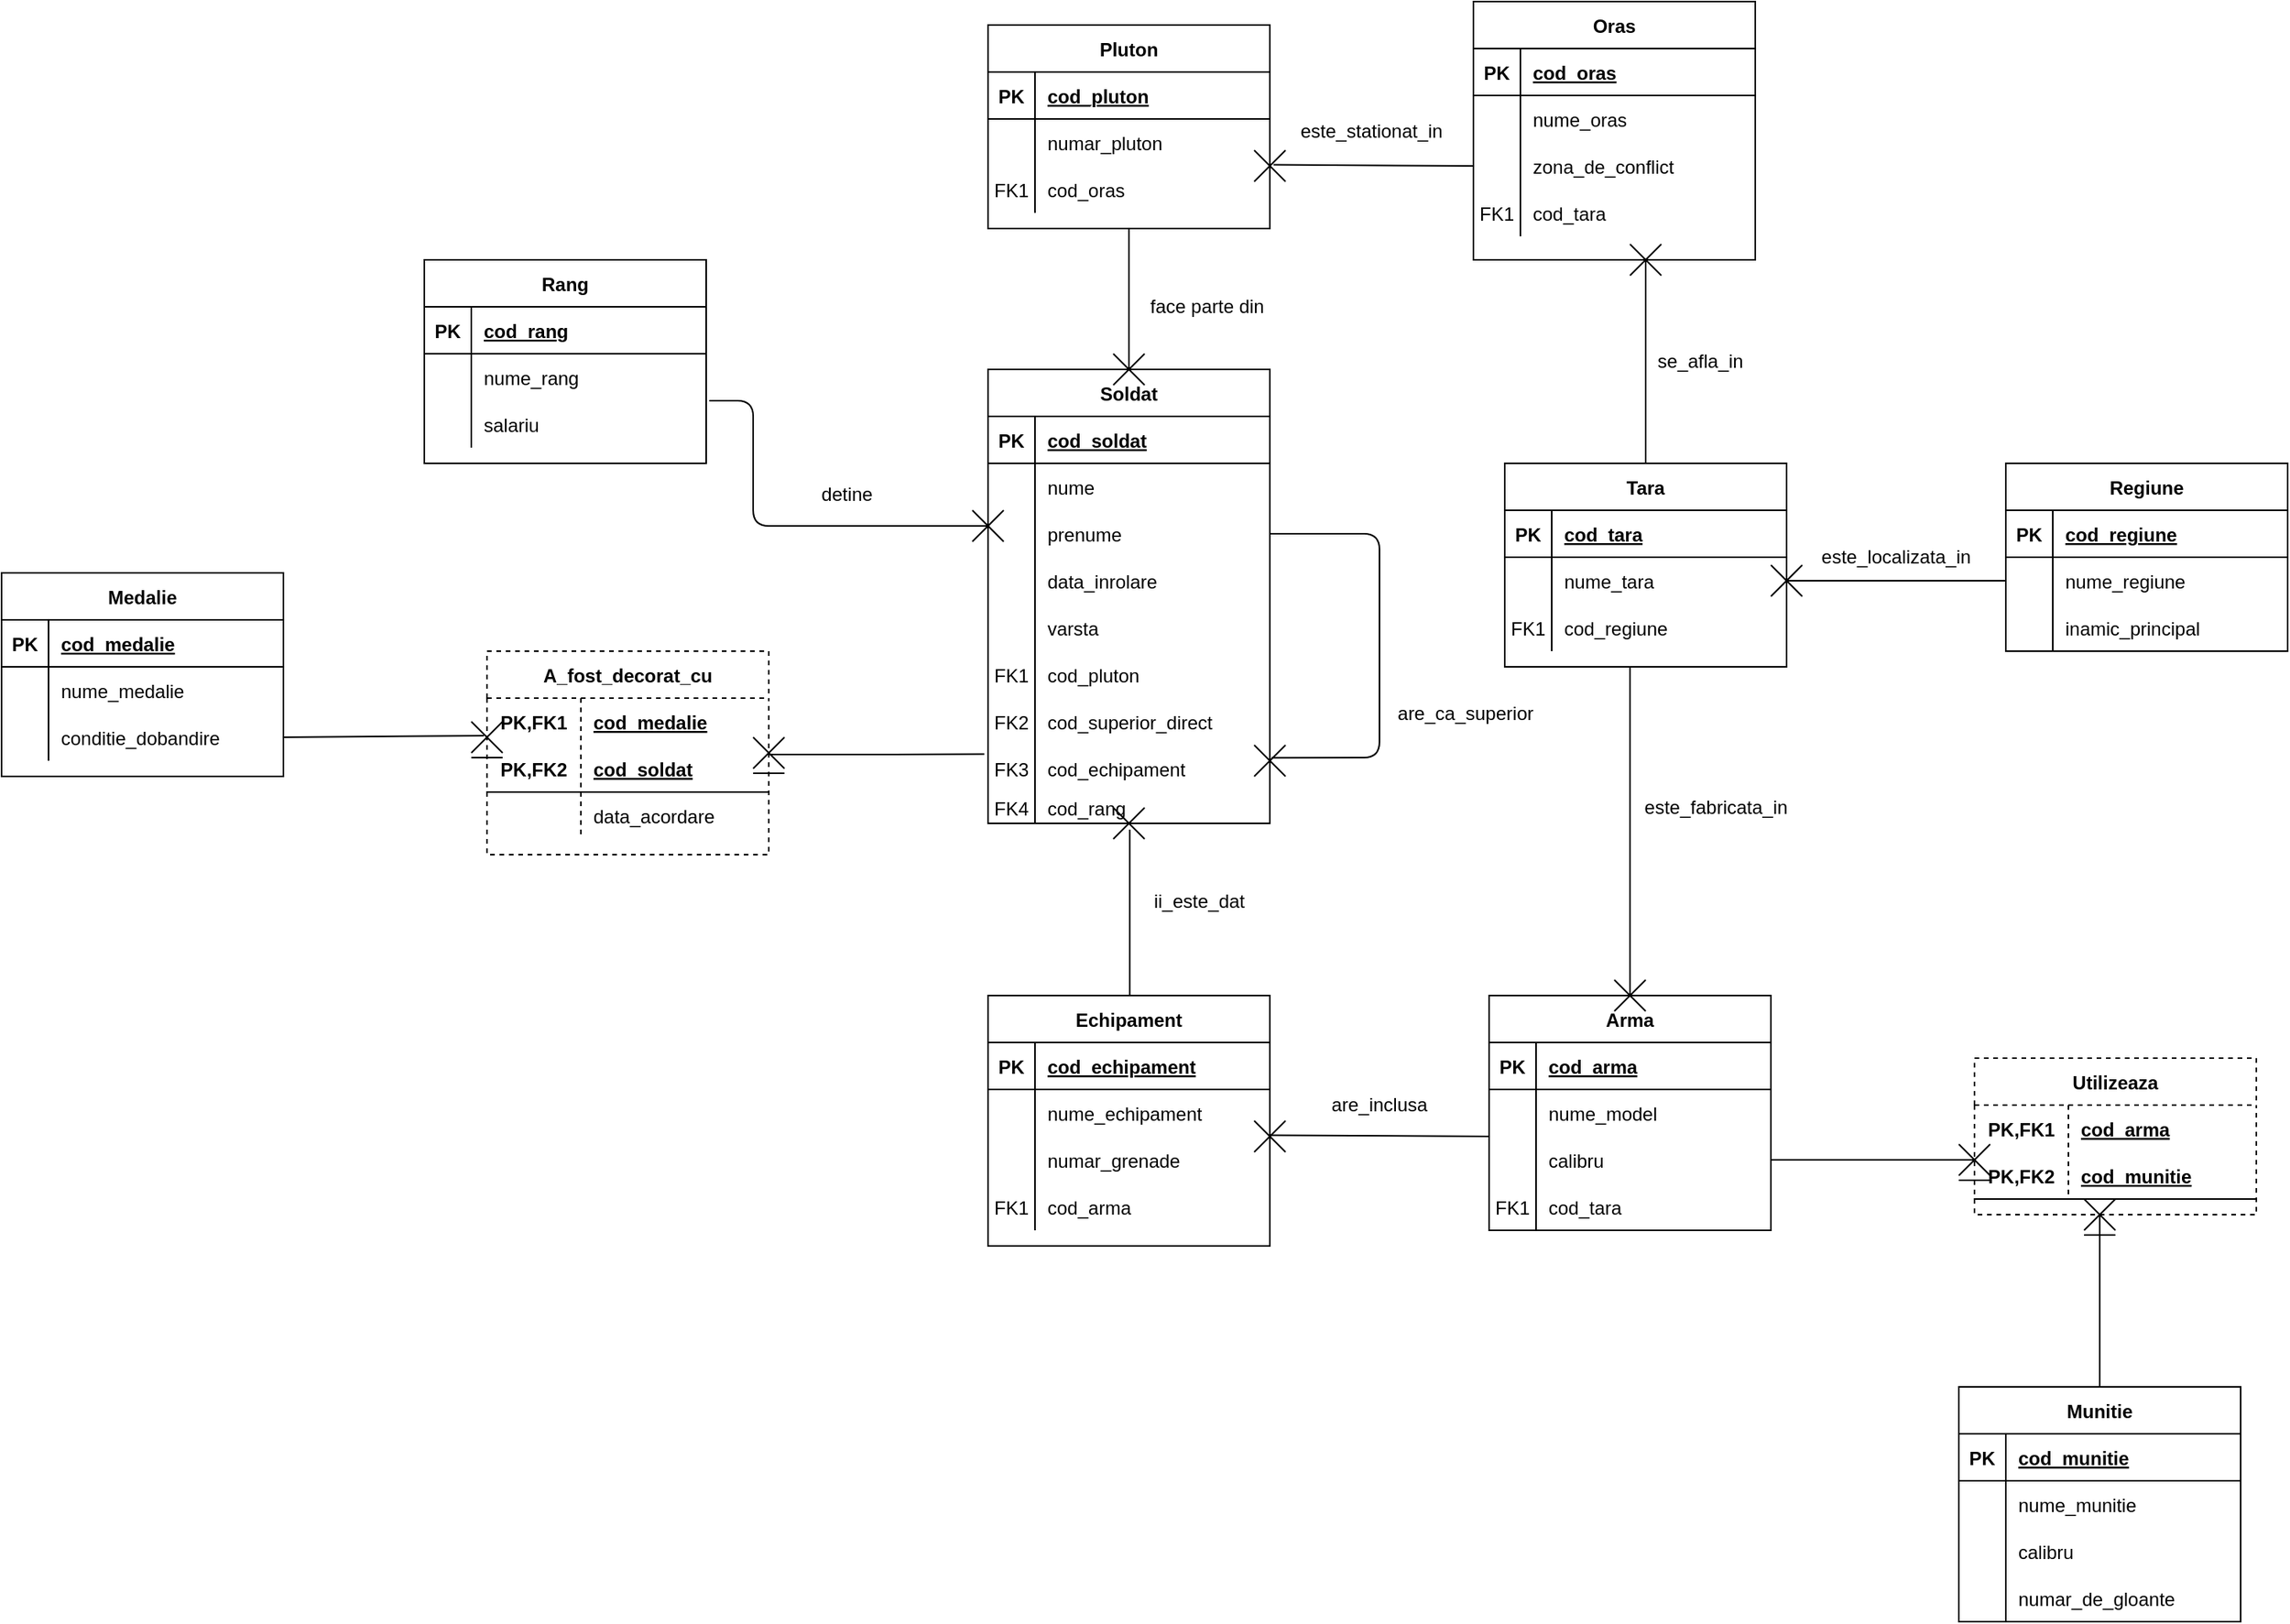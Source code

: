 <mxfile version="14.7.0" type="device"><diagram id="oIG4IaMEX5bhRAKcr0fZ" name="Page-1"><mxGraphModel dx="2912" dy="1122" grid="1" gridSize="10" guides="1" tooltips="1" connect="1" arrows="1" fold="1" page="1" pageScale="1" pageWidth="850" pageHeight="1100" math="0" shadow="0"><root><mxCell id="0"/><mxCell id="1" parent="0"/><mxCell id="EpFXXvQ-taU5fyeBMlB5-4" value="Soldat" style="shape=table;startSize=30;container=1;collapsible=1;childLayout=tableLayout;fixedRows=1;rowLines=0;fontStyle=1;align=center;resizeLast=1;" parent="1" vertex="1"><mxGeometry x="230" y="270" width="180" height="290" as="geometry"/></mxCell><mxCell id="EpFXXvQ-taU5fyeBMlB5-5" value="" style="shape=partialRectangle;collapsible=0;dropTarget=0;pointerEvents=0;fillColor=none;top=0;left=0;bottom=1;right=0;points=[[0,0.5],[1,0.5]];portConstraint=eastwest;" parent="EpFXXvQ-taU5fyeBMlB5-4" vertex="1"><mxGeometry y="30" width="180" height="30" as="geometry"/></mxCell><mxCell id="EpFXXvQ-taU5fyeBMlB5-6" value="PK" style="shape=partialRectangle;connectable=0;fillColor=none;top=0;left=0;bottom=0;right=0;fontStyle=1;overflow=hidden;" parent="EpFXXvQ-taU5fyeBMlB5-5" vertex="1"><mxGeometry width="30" height="30" as="geometry"/></mxCell><mxCell id="EpFXXvQ-taU5fyeBMlB5-7" value="cod_soldat" style="shape=partialRectangle;connectable=0;fillColor=none;top=0;left=0;bottom=0;right=0;align=left;spacingLeft=6;fontStyle=5;overflow=hidden;" parent="EpFXXvQ-taU5fyeBMlB5-5" vertex="1"><mxGeometry x="30" width="150" height="30" as="geometry"/></mxCell><mxCell id="EpFXXvQ-taU5fyeBMlB5-8" value="" style="shape=partialRectangle;collapsible=0;dropTarget=0;pointerEvents=0;fillColor=none;top=0;left=0;bottom=0;right=0;points=[[0,0.5],[1,0.5]];portConstraint=eastwest;" parent="EpFXXvQ-taU5fyeBMlB5-4" vertex="1"><mxGeometry y="60" width="180" height="30" as="geometry"/></mxCell><mxCell id="EpFXXvQ-taU5fyeBMlB5-9" value="" style="shape=partialRectangle;connectable=0;fillColor=none;top=0;left=0;bottom=0;right=0;editable=1;overflow=hidden;" parent="EpFXXvQ-taU5fyeBMlB5-8" vertex="1"><mxGeometry width="30" height="30" as="geometry"/></mxCell><mxCell id="EpFXXvQ-taU5fyeBMlB5-10" value="nume" style="shape=partialRectangle;connectable=0;fillColor=none;top=0;left=0;bottom=0;right=0;align=left;spacingLeft=6;overflow=hidden;" parent="EpFXXvQ-taU5fyeBMlB5-8" vertex="1"><mxGeometry x="30" width="150" height="30" as="geometry"/></mxCell><mxCell id="EpFXXvQ-taU5fyeBMlB5-11" value="" style="shape=partialRectangle;collapsible=0;dropTarget=0;pointerEvents=0;fillColor=none;top=0;left=0;bottom=0;right=0;points=[[0,0.5],[1,0.5]];portConstraint=eastwest;" parent="EpFXXvQ-taU5fyeBMlB5-4" vertex="1"><mxGeometry y="90" width="180" height="30" as="geometry"/></mxCell><mxCell id="EpFXXvQ-taU5fyeBMlB5-12" value="" style="shape=partialRectangle;connectable=0;fillColor=none;top=0;left=0;bottom=0;right=0;editable=1;overflow=hidden;" parent="EpFXXvQ-taU5fyeBMlB5-11" vertex="1"><mxGeometry width="30" height="30" as="geometry"/></mxCell><mxCell id="EpFXXvQ-taU5fyeBMlB5-13" value="prenume" style="shape=partialRectangle;connectable=0;fillColor=none;top=0;left=0;bottom=0;right=0;align=left;spacingLeft=6;overflow=hidden;" parent="EpFXXvQ-taU5fyeBMlB5-11" vertex="1"><mxGeometry x="30" width="150" height="30" as="geometry"/></mxCell><mxCell id="EpFXXvQ-taU5fyeBMlB5-14" value="" style="shape=partialRectangle;collapsible=0;dropTarget=0;pointerEvents=0;fillColor=none;top=0;left=0;bottom=0;right=0;points=[[0,0.5],[1,0.5]];portConstraint=eastwest;" parent="EpFXXvQ-taU5fyeBMlB5-4" vertex="1"><mxGeometry y="120" width="180" height="30" as="geometry"/></mxCell><mxCell id="EpFXXvQ-taU5fyeBMlB5-15" value="" style="shape=partialRectangle;connectable=0;fillColor=none;top=0;left=0;bottom=0;right=0;editable=1;overflow=hidden;" parent="EpFXXvQ-taU5fyeBMlB5-14" vertex="1"><mxGeometry width="30" height="30" as="geometry"/></mxCell><mxCell id="EpFXXvQ-taU5fyeBMlB5-16" value="data_inrolare" style="shape=partialRectangle;connectable=0;fillColor=none;top=0;left=0;bottom=0;right=0;align=left;spacingLeft=6;overflow=hidden;" parent="EpFXXvQ-taU5fyeBMlB5-14" vertex="1"><mxGeometry x="30" width="150" height="30" as="geometry"/></mxCell><mxCell id="EpFXXvQ-taU5fyeBMlB5-17" value="" style="shape=partialRectangle;collapsible=0;dropTarget=0;pointerEvents=0;fillColor=none;top=0;left=0;bottom=0;right=0;points=[[0,0.5],[1,0.5]];portConstraint=eastwest;" parent="EpFXXvQ-taU5fyeBMlB5-4" vertex="1"><mxGeometry y="150" width="180" height="30" as="geometry"/></mxCell><mxCell id="EpFXXvQ-taU5fyeBMlB5-18" value="" style="shape=partialRectangle;connectable=0;fillColor=none;top=0;left=0;bottom=0;right=0;editable=1;overflow=hidden;" parent="EpFXXvQ-taU5fyeBMlB5-17" vertex="1"><mxGeometry width="30" height="30" as="geometry"/></mxCell><mxCell id="EpFXXvQ-taU5fyeBMlB5-19" value="varsta" style="shape=partialRectangle;connectable=0;fillColor=none;top=0;left=0;bottom=0;right=0;align=left;spacingLeft=6;overflow=hidden;" parent="EpFXXvQ-taU5fyeBMlB5-17" vertex="1"><mxGeometry x="30" width="150" height="30" as="geometry"/></mxCell><mxCell id="EpFXXvQ-taU5fyeBMlB5-20" value="" style="shape=partialRectangle;collapsible=0;dropTarget=0;pointerEvents=0;fillColor=none;top=0;left=0;bottom=0;right=0;points=[[0,0.5],[1,0.5]];portConstraint=eastwest;" parent="EpFXXvQ-taU5fyeBMlB5-4" vertex="1"><mxGeometry y="180" width="180" height="30" as="geometry"/></mxCell><mxCell id="EpFXXvQ-taU5fyeBMlB5-21" value="FK1" style="shape=partialRectangle;connectable=0;fillColor=none;top=0;left=0;bottom=0;right=0;fontStyle=0;overflow=hidden;" parent="EpFXXvQ-taU5fyeBMlB5-20" vertex="1"><mxGeometry width="30" height="30" as="geometry"/></mxCell><mxCell id="EpFXXvQ-taU5fyeBMlB5-22" value="cod_pluton" style="shape=partialRectangle;connectable=0;fillColor=none;top=0;left=0;bottom=0;right=0;align=left;spacingLeft=6;fontStyle=0;overflow=hidden;" parent="EpFXXvQ-taU5fyeBMlB5-20" vertex="1"><mxGeometry x="30" width="150" height="30" as="geometry"/></mxCell><mxCell id="EpFXXvQ-taU5fyeBMlB5-23" value="" style="shape=partialRectangle;collapsible=0;dropTarget=0;pointerEvents=0;fillColor=none;top=0;left=0;bottom=0;right=0;points=[[0,0.5],[1,0.5]];portConstraint=eastwest;" parent="EpFXXvQ-taU5fyeBMlB5-4" vertex="1"><mxGeometry y="210" width="180" height="30" as="geometry"/></mxCell><mxCell id="EpFXXvQ-taU5fyeBMlB5-24" value="FK2" style="shape=partialRectangle;connectable=0;fillColor=none;top=0;left=0;bottom=0;right=0;fontStyle=0;overflow=hidden;" parent="EpFXXvQ-taU5fyeBMlB5-23" vertex="1"><mxGeometry width="30" height="30" as="geometry"/></mxCell><mxCell id="EpFXXvQ-taU5fyeBMlB5-25" value="cod_superior_direct" style="shape=partialRectangle;connectable=0;fillColor=none;top=0;left=0;bottom=0;right=0;align=left;spacingLeft=6;fontStyle=0;overflow=hidden;" parent="EpFXXvQ-taU5fyeBMlB5-23" vertex="1"><mxGeometry x="30" width="150" height="30" as="geometry"/></mxCell><mxCell id="EpFXXvQ-taU5fyeBMlB5-26" value="" style="shape=partialRectangle;collapsible=0;dropTarget=0;pointerEvents=0;fillColor=none;top=0;left=0;bottom=0;right=0;points=[[0,0.5],[1,0.5]];portConstraint=eastwest;" parent="EpFXXvQ-taU5fyeBMlB5-4" vertex="1"><mxGeometry y="240" width="180" height="30" as="geometry"/></mxCell><mxCell id="EpFXXvQ-taU5fyeBMlB5-27" value="FK3" style="shape=partialRectangle;connectable=0;fillColor=none;top=0;left=0;bottom=0;right=0;fontStyle=0;overflow=hidden;" parent="EpFXXvQ-taU5fyeBMlB5-26" vertex="1"><mxGeometry width="30" height="30" as="geometry"/></mxCell><mxCell id="EpFXXvQ-taU5fyeBMlB5-28" value="cod_echipament" style="shape=partialRectangle;connectable=0;fillColor=none;top=0;left=0;bottom=0;right=0;align=left;spacingLeft=6;fontStyle=0;overflow=hidden;" parent="EpFXXvQ-taU5fyeBMlB5-26" vertex="1"><mxGeometry x="30" width="150" height="30" as="geometry"/></mxCell><mxCell id="EpFXXvQ-taU5fyeBMlB5-29" value="" style="shape=partialRectangle;collapsible=0;dropTarget=0;pointerEvents=0;fillColor=none;top=0;left=0;bottom=0;right=0;points=[[0,0.5],[1,0.5]];portConstraint=eastwest;" parent="EpFXXvQ-taU5fyeBMlB5-4" vertex="1"><mxGeometry y="270" width="180" height="20" as="geometry"/></mxCell><mxCell id="EpFXXvQ-taU5fyeBMlB5-30" value="FK4" style="shape=partialRectangle;connectable=0;fillColor=none;top=0;left=0;bottom=0;right=0;fontStyle=0;overflow=hidden;" parent="EpFXXvQ-taU5fyeBMlB5-29" vertex="1"><mxGeometry width="30" height="20" as="geometry"/></mxCell><mxCell id="EpFXXvQ-taU5fyeBMlB5-31" value="cod_rang" style="shape=partialRectangle;connectable=0;fillColor=none;top=0;left=0;bottom=0;right=0;align=left;spacingLeft=6;fontStyle=0;overflow=hidden;" parent="EpFXXvQ-taU5fyeBMlB5-29" vertex="1"><mxGeometry x="30" width="150" height="20" as="geometry"/></mxCell><mxCell id="EpFXXvQ-taU5fyeBMlB5-297" value="" style="endArrow=none;html=1;strokeColor=#000000;entryX=1.006;entryY=0.269;entryDx=0;entryDy=0;entryPerimeter=0;exitX=1;exitY=0.5;exitDx=0;exitDy=0;" parent="EpFXXvQ-taU5fyeBMlB5-4" source="EpFXXvQ-taU5fyeBMlB5-11" target="EpFXXvQ-taU5fyeBMlB5-26" edge="1"><mxGeometry width="50" height="50" relative="1" as="geometry"><mxPoint x="230" y="120" as="sourcePoint"/><mxPoint x="150" y="190" as="targetPoint"/><Array as="points"><mxPoint x="250" y="105"/><mxPoint x="250" y="248"/></Array></mxGeometry></mxCell><mxCell id="EpFXXvQ-taU5fyeBMlB5-34" value="Arma" style="shape=table;startSize=30;container=1;collapsible=1;childLayout=tableLayout;fixedRows=1;rowLines=0;fontStyle=1;align=center;resizeLast=1;" parent="1" vertex="1"><mxGeometry x="550" y="670" width="180" height="150" as="geometry"/></mxCell><mxCell id="EpFXXvQ-taU5fyeBMlB5-35" value="" style="shape=partialRectangle;collapsible=0;dropTarget=0;pointerEvents=0;fillColor=none;top=0;left=0;bottom=1;right=0;points=[[0,0.5],[1,0.5]];portConstraint=eastwest;" parent="EpFXXvQ-taU5fyeBMlB5-34" vertex="1"><mxGeometry y="30" width="180" height="30" as="geometry"/></mxCell><mxCell id="EpFXXvQ-taU5fyeBMlB5-36" value="PK" style="shape=partialRectangle;connectable=0;fillColor=none;top=0;left=0;bottom=0;right=0;fontStyle=1;overflow=hidden;" parent="EpFXXvQ-taU5fyeBMlB5-35" vertex="1"><mxGeometry width="30" height="30" as="geometry"/></mxCell><mxCell id="EpFXXvQ-taU5fyeBMlB5-37" value="cod_arma" style="shape=partialRectangle;connectable=0;fillColor=none;top=0;left=0;bottom=0;right=0;align=left;spacingLeft=6;fontStyle=5;overflow=hidden;" parent="EpFXXvQ-taU5fyeBMlB5-35" vertex="1"><mxGeometry x="30" width="150" height="30" as="geometry"/></mxCell><mxCell id="EpFXXvQ-taU5fyeBMlB5-38" value="" style="shape=partialRectangle;collapsible=0;dropTarget=0;pointerEvents=0;fillColor=none;top=0;left=0;bottom=0;right=0;points=[[0,0.5],[1,0.5]];portConstraint=eastwest;" parent="EpFXXvQ-taU5fyeBMlB5-34" vertex="1"><mxGeometry y="60" width="180" height="30" as="geometry"/></mxCell><mxCell id="EpFXXvQ-taU5fyeBMlB5-39" value="" style="shape=partialRectangle;connectable=0;fillColor=none;top=0;left=0;bottom=0;right=0;editable=1;overflow=hidden;" parent="EpFXXvQ-taU5fyeBMlB5-38" vertex="1"><mxGeometry width="30" height="30" as="geometry"/></mxCell><mxCell id="EpFXXvQ-taU5fyeBMlB5-40" value="nume_model" style="shape=partialRectangle;connectable=0;fillColor=none;top=0;left=0;bottom=0;right=0;align=left;spacingLeft=6;overflow=hidden;" parent="EpFXXvQ-taU5fyeBMlB5-38" vertex="1"><mxGeometry x="30" width="150" height="30" as="geometry"/></mxCell><mxCell id="EpFXXvQ-taU5fyeBMlB5-44" value="" style="shape=partialRectangle;collapsible=0;dropTarget=0;pointerEvents=0;fillColor=none;top=0;left=0;bottom=0;right=0;points=[[0,0.5],[1,0.5]];portConstraint=eastwest;" parent="EpFXXvQ-taU5fyeBMlB5-34" vertex="1"><mxGeometry y="90" width="180" height="30" as="geometry"/></mxCell><mxCell id="EpFXXvQ-taU5fyeBMlB5-45" value="" style="shape=partialRectangle;connectable=0;fillColor=none;top=0;left=0;bottom=0;right=0;editable=1;overflow=hidden;" parent="EpFXXvQ-taU5fyeBMlB5-44" vertex="1"><mxGeometry width="30" height="30" as="geometry"/></mxCell><mxCell id="EpFXXvQ-taU5fyeBMlB5-46" value="calibru" style="shape=partialRectangle;connectable=0;fillColor=none;top=0;left=0;bottom=0;right=0;align=left;spacingLeft=6;overflow=hidden;" parent="EpFXXvQ-taU5fyeBMlB5-44" vertex="1"><mxGeometry x="30" width="150" height="30" as="geometry"/></mxCell><mxCell id="EpFXXvQ-taU5fyeBMlB5-47" value="" style="shape=partialRectangle;collapsible=0;dropTarget=0;pointerEvents=0;fillColor=none;top=0;left=0;bottom=0;right=0;points=[[0,0.5],[1,0.5]];portConstraint=eastwest;" parent="EpFXXvQ-taU5fyeBMlB5-34" vertex="1"><mxGeometry y="120" width="180" height="30" as="geometry"/></mxCell><mxCell id="EpFXXvQ-taU5fyeBMlB5-48" value="FK1" style="shape=partialRectangle;connectable=0;fillColor=none;top=0;left=0;bottom=0;right=0;fontStyle=0;overflow=hidden;" parent="EpFXXvQ-taU5fyeBMlB5-47" vertex="1"><mxGeometry width="30" height="30" as="geometry"/></mxCell><mxCell id="EpFXXvQ-taU5fyeBMlB5-49" value="cod_tara" style="shape=partialRectangle;connectable=0;fillColor=none;top=0;left=0;bottom=0;right=0;align=left;spacingLeft=6;fontStyle=0;overflow=hidden;" parent="EpFXXvQ-taU5fyeBMlB5-47" vertex="1"><mxGeometry x="30" width="150" height="30" as="geometry"/></mxCell><mxCell id="EpFXXvQ-taU5fyeBMlB5-50" value="Echipament" style="shape=table;startSize=30;container=1;collapsible=1;childLayout=tableLayout;fixedRows=1;rowLines=0;fontStyle=1;align=center;resizeLast=1;" parent="1" vertex="1"><mxGeometry x="230" y="670" width="180" height="160" as="geometry"/></mxCell><mxCell id="EpFXXvQ-taU5fyeBMlB5-51" value="" style="shape=partialRectangle;collapsible=0;dropTarget=0;pointerEvents=0;fillColor=none;top=0;left=0;bottom=1;right=0;points=[[0,0.5],[1,0.5]];portConstraint=eastwest;" parent="EpFXXvQ-taU5fyeBMlB5-50" vertex="1"><mxGeometry y="30" width="180" height="30" as="geometry"/></mxCell><mxCell id="EpFXXvQ-taU5fyeBMlB5-52" value="PK" style="shape=partialRectangle;connectable=0;fillColor=none;top=0;left=0;bottom=0;right=0;fontStyle=1;overflow=hidden;" parent="EpFXXvQ-taU5fyeBMlB5-51" vertex="1"><mxGeometry width="30" height="30" as="geometry"/></mxCell><mxCell id="EpFXXvQ-taU5fyeBMlB5-53" value="cod_echipament" style="shape=partialRectangle;connectable=0;fillColor=none;top=0;left=0;bottom=0;right=0;align=left;spacingLeft=6;fontStyle=5;overflow=hidden;" parent="EpFXXvQ-taU5fyeBMlB5-51" vertex="1"><mxGeometry x="30" width="150" height="30" as="geometry"/></mxCell><mxCell id="EpFXXvQ-taU5fyeBMlB5-54" value="" style="shape=partialRectangle;collapsible=0;dropTarget=0;pointerEvents=0;fillColor=none;top=0;left=0;bottom=0;right=0;points=[[0,0.5],[1,0.5]];portConstraint=eastwest;" parent="EpFXXvQ-taU5fyeBMlB5-50" vertex="1"><mxGeometry y="60" width="180" height="30" as="geometry"/></mxCell><mxCell id="EpFXXvQ-taU5fyeBMlB5-55" value="" style="shape=partialRectangle;connectable=0;fillColor=none;top=0;left=0;bottom=0;right=0;editable=1;overflow=hidden;" parent="EpFXXvQ-taU5fyeBMlB5-54" vertex="1"><mxGeometry width="30" height="30" as="geometry"/></mxCell><mxCell id="EpFXXvQ-taU5fyeBMlB5-56" value="nume_echipament" style="shape=partialRectangle;connectable=0;fillColor=none;top=0;left=0;bottom=0;right=0;align=left;spacingLeft=6;overflow=hidden;" parent="EpFXXvQ-taU5fyeBMlB5-54" vertex="1"><mxGeometry x="30" width="150" height="30" as="geometry"/></mxCell><mxCell id="EpFXXvQ-taU5fyeBMlB5-57" value="" style="shape=partialRectangle;collapsible=0;dropTarget=0;pointerEvents=0;fillColor=none;top=0;left=0;bottom=0;right=0;points=[[0,0.5],[1,0.5]];portConstraint=eastwest;" parent="EpFXXvQ-taU5fyeBMlB5-50" vertex="1"><mxGeometry y="90" width="180" height="30" as="geometry"/></mxCell><mxCell id="EpFXXvQ-taU5fyeBMlB5-58" value="" style="shape=partialRectangle;connectable=0;fillColor=none;top=0;left=0;bottom=0;right=0;editable=1;overflow=hidden;" parent="EpFXXvQ-taU5fyeBMlB5-57" vertex="1"><mxGeometry width="30" height="30" as="geometry"/></mxCell><mxCell id="EpFXXvQ-taU5fyeBMlB5-59" value="numar_grenade" style="shape=partialRectangle;connectable=0;fillColor=none;top=0;left=0;bottom=0;right=0;align=left;spacingLeft=6;overflow=hidden;" parent="EpFXXvQ-taU5fyeBMlB5-57" vertex="1"><mxGeometry x="30" width="150" height="30" as="geometry"/></mxCell><mxCell id="EpFXXvQ-taU5fyeBMlB5-60" value="" style="shape=partialRectangle;collapsible=0;dropTarget=0;pointerEvents=0;fillColor=none;top=0;left=0;bottom=0;right=0;points=[[0,0.5],[1,0.5]];portConstraint=eastwest;" parent="EpFXXvQ-taU5fyeBMlB5-50" vertex="1"><mxGeometry y="120" width="180" height="30" as="geometry"/></mxCell><mxCell id="EpFXXvQ-taU5fyeBMlB5-61" value="FK1" style="shape=partialRectangle;connectable=0;fillColor=none;top=0;left=0;bottom=0;right=0;fontStyle=0;overflow=hidden;" parent="EpFXXvQ-taU5fyeBMlB5-60" vertex="1"><mxGeometry width="30" height="30" as="geometry"/></mxCell><mxCell id="EpFXXvQ-taU5fyeBMlB5-62" value="cod_arma" style="shape=partialRectangle;connectable=0;fillColor=none;top=0;left=0;bottom=0;right=0;align=left;spacingLeft=6;fontStyle=0;overflow=hidden;" parent="EpFXXvQ-taU5fyeBMlB5-60" vertex="1"><mxGeometry x="30" width="150" height="30" as="geometry"/></mxCell><mxCell id="EpFXXvQ-taU5fyeBMlB5-63" value="Munitie" style="shape=table;startSize=30;container=1;collapsible=1;childLayout=tableLayout;fixedRows=1;rowLines=0;fontStyle=1;align=center;resizeLast=1;" parent="1" vertex="1"><mxGeometry x="850" y="920" width="180" height="150" as="geometry"/></mxCell><mxCell id="EpFXXvQ-taU5fyeBMlB5-64" value="" style="shape=partialRectangle;collapsible=0;dropTarget=0;pointerEvents=0;fillColor=none;top=0;left=0;bottom=1;right=0;points=[[0,0.5],[1,0.5]];portConstraint=eastwest;" parent="EpFXXvQ-taU5fyeBMlB5-63" vertex="1"><mxGeometry y="30" width="180" height="30" as="geometry"/></mxCell><mxCell id="EpFXXvQ-taU5fyeBMlB5-65" value="PK" style="shape=partialRectangle;connectable=0;fillColor=none;top=0;left=0;bottom=0;right=0;fontStyle=1;overflow=hidden;" parent="EpFXXvQ-taU5fyeBMlB5-64" vertex="1"><mxGeometry width="30" height="30" as="geometry"/></mxCell><mxCell id="EpFXXvQ-taU5fyeBMlB5-66" value="cod_munitie" style="shape=partialRectangle;connectable=0;fillColor=none;top=0;left=0;bottom=0;right=0;align=left;spacingLeft=6;fontStyle=5;overflow=hidden;" parent="EpFXXvQ-taU5fyeBMlB5-64" vertex="1"><mxGeometry x="30" width="150" height="30" as="geometry"/></mxCell><mxCell id="EpFXXvQ-taU5fyeBMlB5-67" value="" style="shape=partialRectangle;collapsible=0;dropTarget=0;pointerEvents=0;fillColor=none;top=0;left=0;bottom=0;right=0;points=[[0,0.5],[1,0.5]];portConstraint=eastwest;" parent="EpFXXvQ-taU5fyeBMlB5-63" vertex="1"><mxGeometry y="60" width="180" height="30" as="geometry"/></mxCell><mxCell id="EpFXXvQ-taU5fyeBMlB5-68" value="" style="shape=partialRectangle;connectable=0;fillColor=none;top=0;left=0;bottom=0;right=0;editable=1;overflow=hidden;" parent="EpFXXvQ-taU5fyeBMlB5-67" vertex="1"><mxGeometry width="30" height="30" as="geometry"/></mxCell><mxCell id="EpFXXvQ-taU5fyeBMlB5-69" value="nume_munitie" style="shape=partialRectangle;connectable=0;fillColor=none;top=0;left=0;bottom=0;right=0;align=left;spacingLeft=6;overflow=hidden;" parent="EpFXXvQ-taU5fyeBMlB5-67" vertex="1"><mxGeometry x="30" width="150" height="30" as="geometry"/></mxCell><mxCell id="EpFXXvQ-taU5fyeBMlB5-70" value="" style="shape=partialRectangle;collapsible=0;dropTarget=0;pointerEvents=0;fillColor=none;top=0;left=0;bottom=0;right=0;points=[[0,0.5],[1,0.5]];portConstraint=eastwest;" parent="EpFXXvQ-taU5fyeBMlB5-63" vertex="1"><mxGeometry y="90" width="180" height="30" as="geometry"/></mxCell><mxCell id="EpFXXvQ-taU5fyeBMlB5-71" value="" style="shape=partialRectangle;connectable=0;fillColor=none;top=0;left=0;bottom=0;right=0;editable=1;overflow=hidden;" parent="EpFXXvQ-taU5fyeBMlB5-70" vertex="1"><mxGeometry width="30" height="30" as="geometry"/></mxCell><mxCell id="EpFXXvQ-taU5fyeBMlB5-72" value="calibru" style="shape=partialRectangle;connectable=0;fillColor=none;top=0;left=0;bottom=0;right=0;align=left;spacingLeft=6;overflow=hidden;" parent="EpFXXvQ-taU5fyeBMlB5-70" vertex="1"><mxGeometry x="30" width="150" height="30" as="geometry"/></mxCell><mxCell id="EpFXXvQ-taU5fyeBMlB5-73" value="" style="shape=partialRectangle;collapsible=0;dropTarget=0;pointerEvents=0;fillColor=none;top=0;left=0;bottom=0;right=0;points=[[0,0.5],[1,0.5]];portConstraint=eastwest;" parent="EpFXXvQ-taU5fyeBMlB5-63" vertex="1"><mxGeometry y="120" width="180" height="30" as="geometry"/></mxCell><mxCell id="EpFXXvQ-taU5fyeBMlB5-74" value="" style="shape=partialRectangle;connectable=0;fillColor=none;top=0;left=0;bottom=0;right=0;editable=1;overflow=hidden;" parent="EpFXXvQ-taU5fyeBMlB5-73" vertex="1"><mxGeometry width="30" height="30" as="geometry"/></mxCell><mxCell id="EpFXXvQ-taU5fyeBMlB5-75" value="numar_de_gloante" style="shape=partialRectangle;connectable=0;fillColor=none;top=0;left=0;bottom=0;right=0;align=left;spacingLeft=6;overflow=hidden;" parent="EpFXXvQ-taU5fyeBMlB5-73" vertex="1"><mxGeometry x="30" width="150" height="30" as="geometry"/></mxCell><mxCell id="EpFXXvQ-taU5fyeBMlB5-76" value="Pluton" style="shape=table;startSize=30;container=1;collapsible=1;childLayout=tableLayout;fixedRows=1;rowLines=0;fontStyle=1;align=center;resizeLast=1;" parent="1" vertex="1"><mxGeometry x="230" y="50" width="180" height="130" as="geometry"/></mxCell><mxCell id="EpFXXvQ-taU5fyeBMlB5-77" value="" style="shape=partialRectangle;collapsible=0;dropTarget=0;pointerEvents=0;fillColor=none;top=0;left=0;bottom=1;right=0;points=[[0,0.5],[1,0.5]];portConstraint=eastwest;" parent="EpFXXvQ-taU5fyeBMlB5-76" vertex="1"><mxGeometry y="30" width="180" height="30" as="geometry"/></mxCell><mxCell id="EpFXXvQ-taU5fyeBMlB5-78" value="PK" style="shape=partialRectangle;connectable=0;fillColor=none;top=0;left=0;bottom=0;right=0;fontStyle=1;overflow=hidden;" parent="EpFXXvQ-taU5fyeBMlB5-77" vertex="1"><mxGeometry width="30" height="30" as="geometry"/></mxCell><mxCell id="EpFXXvQ-taU5fyeBMlB5-79" value="cod_pluton" style="shape=partialRectangle;connectable=0;fillColor=none;top=0;left=0;bottom=0;right=0;align=left;spacingLeft=6;fontStyle=5;overflow=hidden;" parent="EpFXXvQ-taU5fyeBMlB5-77" vertex="1"><mxGeometry x="30" width="150" height="30" as="geometry"/></mxCell><mxCell id="EpFXXvQ-taU5fyeBMlB5-80" value="" style="shape=partialRectangle;collapsible=0;dropTarget=0;pointerEvents=0;fillColor=none;top=0;left=0;bottom=0;right=0;points=[[0,0.5],[1,0.5]];portConstraint=eastwest;" parent="EpFXXvQ-taU5fyeBMlB5-76" vertex="1"><mxGeometry y="60" width="180" height="30" as="geometry"/></mxCell><mxCell id="EpFXXvQ-taU5fyeBMlB5-81" value="" style="shape=partialRectangle;connectable=0;fillColor=none;top=0;left=0;bottom=0;right=0;editable=1;overflow=hidden;" parent="EpFXXvQ-taU5fyeBMlB5-80" vertex="1"><mxGeometry width="30" height="30" as="geometry"/></mxCell><mxCell id="EpFXXvQ-taU5fyeBMlB5-82" value="numar_pluton" style="shape=partialRectangle;connectable=0;fillColor=none;top=0;left=0;bottom=0;right=0;align=left;spacingLeft=6;overflow=hidden;" parent="EpFXXvQ-taU5fyeBMlB5-80" vertex="1"><mxGeometry x="30" width="150" height="30" as="geometry"/></mxCell><mxCell id="EpFXXvQ-taU5fyeBMlB5-83" value="" style="shape=partialRectangle;collapsible=0;dropTarget=0;pointerEvents=0;fillColor=none;top=0;left=0;bottom=0;right=0;points=[[0,0.5],[1,0.5]];portConstraint=eastwest;" parent="EpFXXvQ-taU5fyeBMlB5-76" vertex="1"><mxGeometry y="90" width="180" height="30" as="geometry"/></mxCell><mxCell id="EpFXXvQ-taU5fyeBMlB5-84" value="FK1" style="shape=partialRectangle;connectable=0;fillColor=none;top=0;left=0;bottom=0;right=0;fontStyle=0;overflow=hidden;" parent="EpFXXvQ-taU5fyeBMlB5-83" vertex="1"><mxGeometry width="30" height="30" as="geometry"/></mxCell><mxCell id="EpFXXvQ-taU5fyeBMlB5-85" value="cod_oras" style="shape=partialRectangle;connectable=0;fillColor=none;top=0;left=0;bottom=0;right=0;align=left;spacingLeft=6;fontStyle=0;overflow=hidden;" parent="EpFXXvQ-taU5fyeBMlB5-83" vertex="1"><mxGeometry x="30" width="150" height="30" as="geometry"/></mxCell><mxCell id="EpFXXvQ-taU5fyeBMlB5-87" value="Oras" style="shape=table;startSize=30;container=1;collapsible=1;childLayout=tableLayout;fixedRows=1;rowLines=0;fontStyle=1;align=center;resizeLast=1;" parent="1" vertex="1"><mxGeometry x="540" y="35" width="180" height="165" as="geometry"/></mxCell><mxCell id="EpFXXvQ-taU5fyeBMlB5-88" value="" style="shape=partialRectangle;collapsible=0;dropTarget=0;pointerEvents=0;fillColor=none;top=0;left=0;bottom=1;right=0;points=[[0,0.5],[1,0.5]];portConstraint=eastwest;" parent="EpFXXvQ-taU5fyeBMlB5-87" vertex="1"><mxGeometry y="30" width="180" height="30" as="geometry"/></mxCell><mxCell id="EpFXXvQ-taU5fyeBMlB5-89" value="PK" style="shape=partialRectangle;connectable=0;fillColor=none;top=0;left=0;bottom=0;right=0;fontStyle=1;overflow=hidden;" parent="EpFXXvQ-taU5fyeBMlB5-88" vertex="1"><mxGeometry width="30" height="30" as="geometry"/></mxCell><mxCell id="EpFXXvQ-taU5fyeBMlB5-90" value="cod_oras" style="shape=partialRectangle;connectable=0;fillColor=none;top=0;left=0;bottom=0;right=0;align=left;spacingLeft=6;fontStyle=5;overflow=hidden;" parent="EpFXXvQ-taU5fyeBMlB5-88" vertex="1"><mxGeometry x="30" width="150" height="30" as="geometry"/></mxCell><mxCell id="EpFXXvQ-taU5fyeBMlB5-91" value="" style="shape=partialRectangle;collapsible=0;dropTarget=0;pointerEvents=0;fillColor=none;top=0;left=0;bottom=0;right=0;points=[[0,0.5],[1,0.5]];portConstraint=eastwest;" parent="EpFXXvQ-taU5fyeBMlB5-87" vertex="1"><mxGeometry y="60" width="180" height="30" as="geometry"/></mxCell><mxCell id="EpFXXvQ-taU5fyeBMlB5-92" value="" style="shape=partialRectangle;connectable=0;fillColor=none;top=0;left=0;bottom=0;right=0;editable=1;overflow=hidden;" parent="EpFXXvQ-taU5fyeBMlB5-91" vertex="1"><mxGeometry width="30" height="30" as="geometry"/></mxCell><mxCell id="EpFXXvQ-taU5fyeBMlB5-93" value="nume_oras" style="shape=partialRectangle;connectable=0;fillColor=none;top=0;left=0;bottom=0;right=0;align=left;spacingLeft=6;overflow=hidden;" parent="EpFXXvQ-taU5fyeBMlB5-91" vertex="1"><mxGeometry x="30" width="150" height="30" as="geometry"/></mxCell><mxCell id="EpFXXvQ-taU5fyeBMlB5-94" value="" style="shape=partialRectangle;collapsible=0;dropTarget=0;pointerEvents=0;fillColor=none;top=0;left=0;bottom=0;right=0;points=[[0,0.5],[1,0.5]];portConstraint=eastwest;" parent="EpFXXvQ-taU5fyeBMlB5-87" vertex="1"><mxGeometry y="90" width="180" height="30" as="geometry"/></mxCell><mxCell id="EpFXXvQ-taU5fyeBMlB5-95" value="" style="shape=partialRectangle;connectable=0;fillColor=none;top=0;left=0;bottom=0;right=0;editable=1;overflow=hidden;" parent="EpFXXvQ-taU5fyeBMlB5-94" vertex="1"><mxGeometry width="30" height="30" as="geometry"/></mxCell><mxCell id="EpFXXvQ-taU5fyeBMlB5-96" value="zona_de_conflict" style="shape=partialRectangle;connectable=0;fillColor=none;top=0;left=0;bottom=0;right=0;align=left;spacingLeft=6;overflow=hidden;" parent="EpFXXvQ-taU5fyeBMlB5-94" vertex="1"><mxGeometry x="30" width="150" height="30" as="geometry"/></mxCell><mxCell id="EpFXXvQ-taU5fyeBMlB5-97" value="" style="shape=partialRectangle;collapsible=0;dropTarget=0;pointerEvents=0;fillColor=none;top=0;left=0;bottom=0;right=0;points=[[0,0.5],[1,0.5]];portConstraint=eastwest;" parent="EpFXXvQ-taU5fyeBMlB5-87" vertex="1"><mxGeometry y="120" width="180" height="30" as="geometry"/></mxCell><mxCell id="EpFXXvQ-taU5fyeBMlB5-98" value="FK1" style="shape=partialRectangle;connectable=0;fillColor=none;top=0;left=0;bottom=0;right=0;fontStyle=0;overflow=hidden;" parent="EpFXXvQ-taU5fyeBMlB5-97" vertex="1"><mxGeometry width="30" height="30" as="geometry"/></mxCell><mxCell id="EpFXXvQ-taU5fyeBMlB5-99" value="cod_tara" style="shape=partialRectangle;connectable=0;fillColor=none;top=0;left=0;bottom=0;right=0;align=left;spacingLeft=6;fontStyle=0;overflow=hidden;" parent="EpFXXvQ-taU5fyeBMlB5-97" vertex="1"><mxGeometry x="30" width="150" height="30" as="geometry"/></mxCell><mxCell id="EpFXXvQ-taU5fyeBMlB5-100" value="Tara" style="shape=table;startSize=30;container=1;collapsible=1;childLayout=tableLayout;fixedRows=1;rowLines=0;fontStyle=1;align=center;resizeLast=1;" parent="1" vertex="1"><mxGeometry x="560" y="330" width="180" height="130" as="geometry"/></mxCell><mxCell id="EpFXXvQ-taU5fyeBMlB5-101" value="" style="shape=partialRectangle;collapsible=0;dropTarget=0;pointerEvents=0;fillColor=none;top=0;left=0;bottom=1;right=0;points=[[0,0.5],[1,0.5]];portConstraint=eastwest;" parent="EpFXXvQ-taU5fyeBMlB5-100" vertex="1"><mxGeometry y="30" width="180" height="30" as="geometry"/></mxCell><mxCell id="EpFXXvQ-taU5fyeBMlB5-102" value="PK" style="shape=partialRectangle;connectable=0;fillColor=none;top=0;left=0;bottom=0;right=0;fontStyle=1;overflow=hidden;" parent="EpFXXvQ-taU5fyeBMlB5-101" vertex="1"><mxGeometry width="30" height="30" as="geometry"/></mxCell><mxCell id="EpFXXvQ-taU5fyeBMlB5-103" value="cod_tara" style="shape=partialRectangle;connectable=0;fillColor=none;top=0;left=0;bottom=0;right=0;align=left;spacingLeft=6;fontStyle=5;overflow=hidden;" parent="EpFXXvQ-taU5fyeBMlB5-101" vertex="1"><mxGeometry x="30" width="150" height="30" as="geometry"/></mxCell><mxCell id="EpFXXvQ-taU5fyeBMlB5-104" value="" style="shape=partialRectangle;collapsible=0;dropTarget=0;pointerEvents=0;fillColor=none;top=0;left=0;bottom=0;right=0;points=[[0,0.5],[1,0.5]];portConstraint=eastwest;" parent="EpFXXvQ-taU5fyeBMlB5-100" vertex="1"><mxGeometry y="60" width="180" height="30" as="geometry"/></mxCell><mxCell id="EpFXXvQ-taU5fyeBMlB5-105" value="" style="shape=partialRectangle;connectable=0;fillColor=none;top=0;left=0;bottom=0;right=0;editable=1;overflow=hidden;" parent="EpFXXvQ-taU5fyeBMlB5-104" vertex="1"><mxGeometry width="30" height="30" as="geometry"/></mxCell><mxCell id="EpFXXvQ-taU5fyeBMlB5-106" value="nume_tara" style="shape=partialRectangle;connectable=0;fillColor=none;top=0;left=0;bottom=0;right=0;align=left;spacingLeft=6;overflow=hidden;" parent="EpFXXvQ-taU5fyeBMlB5-104" vertex="1"><mxGeometry x="30" width="150" height="30" as="geometry"/></mxCell><mxCell id="EpFXXvQ-taU5fyeBMlB5-107" value="" style="shape=partialRectangle;collapsible=0;dropTarget=0;pointerEvents=0;fillColor=none;top=0;left=0;bottom=0;right=0;points=[[0,0.5],[1,0.5]];portConstraint=eastwest;" parent="EpFXXvQ-taU5fyeBMlB5-100" vertex="1"><mxGeometry y="90" width="180" height="30" as="geometry"/></mxCell><mxCell id="EpFXXvQ-taU5fyeBMlB5-108" value="FK1" style="shape=partialRectangle;connectable=0;fillColor=none;top=0;left=0;bottom=0;right=0;fontStyle=0;overflow=hidden;" parent="EpFXXvQ-taU5fyeBMlB5-107" vertex="1"><mxGeometry width="30" height="30" as="geometry"/></mxCell><mxCell id="EpFXXvQ-taU5fyeBMlB5-109" value="cod_regiune" style="shape=partialRectangle;connectable=0;fillColor=none;top=0;left=0;bottom=0;right=0;align=left;spacingLeft=6;fontStyle=0;overflow=hidden;" parent="EpFXXvQ-taU5fyeBMlB5-107" vertex="1"><mxGeometry x="30" width="150" height="30" as="geometry"/></mxCell><mxCell id="EpFXXvQ-taU5fyeBMlB5-110" value="Regiune" style="shape=table;startSize=30;container=1;collapsible=1;childLayout=tableLayout;fixedRows=1;rowLines=0;fontStyle=1;align=center;resizeLast=1;" parent="1" vertex="1"><mxGeometry x="880" y="330" width="180" height="120" as="geometry"/></mxCell><mxCell id="EpFXXvQ-taU5fyeBMlB5-111" value="" style="shape=partialRectangle;collapsible=0;dropTarget=0;pointerEvents=0;fillColor=none;top=0;left=0;bottom=1;right=0;points=[[0,0.5],[1,0.5]];portConstraint=eastwest;" parent="EpFXXvQ-taU5fyeBMlB5-110" vertex="1"><mxGeometry y="30" width="180" height="30" as="geometry"/></mxCell><mxCell id="EpFXXvQ-taU5fyeBMlB5-112" value="PK" style="shape=partialRectangle;connectable=0;fillColor=none;top=0;left=0;bottom=0;right=0;fontStyle=1;overflow=hidden;" parent="EpFXXvQ-taU5fyeBMlB5-111" vertex="1"><mxGeometry width="30" height="30" as="geometry"/></mxCell><mxCell id="EpFXXvQ-taU5fyeBMlB5-113" value="cod_regiune" style="shape=partialRectangle;connectable=0;fillColor=none;top=0;left=0;bottom=0;right=0;align=left;spacingLeft=6;fontStyle=5;overflow=hidden;" parent="EpFXXvQ-taU5fyeBMlB5-111" vertex="1"><mxGeometry x="30" width="150" height="30" as="geometry"/></mxCell><mxCell id="EpFXXvQ-taU5fyeBMlB5-114" value="" style="shape=partialRectangle;collapsible=0;dropTarget=0;pointerEvents=0;fillColor=none;top=0;left=0;bottom=0;right=0;points=[[0,0.5],[1,0.5]];portConstraint=eastwest;" parent="EpFXXvQ-taU5fyeBMlB5-110" vertex="1"><mxGeometry y="60" width="180" height="30" as="geometry"/></mxCell><mxCell id="EpFXXvQ-taU5fyeBMlB5-115" value="" style="shape=partialRectangle;connectable=0;fillColor=none;top=0;left=0;bottom=0;right=0;editable=1;overflow=hidden;" parent="EpFXXvQ-taU5fyeBMlB5-114" vertex="1"><mxGeometry width="30" height="30" as="geometry"/></mxCell><mxCell id="EpFXXvQ-taU5fyeBMlB5-116" value="nume_regiune" style="shape=partialRectangle;connectable=0;fillColor=none;top=0;left=0;bottom=0;right=0;align=left;spacingLeft=6;overflow=hidden;" parent="EpFXXvQ-taU5fyeBMlB5-114" vertex="1"><mxGeometry x="30" width="150" height="30" as="geometry"/></mxCell><mxCell id="EpFXXvQ-taU5fyeBMlB5-117" value="" style="shape=partialRectangle;collapsible=0;dropTarget=0;pointerEvents=0;fillColor=none;top=0;left=0;bottom=0;right=0;points=[[0,0.5],[1,0.5]];portConstraint=eastwest;" parent="EpFXXvQ-taU5fyeBMlB5-110" vertex="1"><mxGeometry y="90" width="180" height="30" as="geometry"/></mxCell><mxCell id="EpFXXvQ-taU5fyeBMlB5-118" value="" style="shape=partialRectangle;connectable=0;fillColor=none;top=0;left=0;bottom=0;right=0;editable=1;overflow=hidden;" parent="EpFXXvQ-taU5fyeBMlB5-117" vertex="1"><mxGeometry width="30" height="30" as="geometry"/></mxCell><mxCell id="EpFXXvQ-taU5fyeBMlB5-119" value="inamic_principal" style="shape=partialRectangle;connectable=0;fillColor=none;top=0;left=0;bottom=0;right=0;align=left;spacingLeft=6;overflow=hidden;" parent="EpFXXvQ-taU5fyeBMlB5-117" vertex="1"><mxGeometry x="30" width="150" height="30" as="geometry"/></mxCell><mxCell id="EpFXXvQ-taU5fyeBMlB5-120" value="Rang" style="shape=table;startSize=30;container=1;collapsible=1;childLayout=tableLayout;fixedRows=1;rowLines=0;fontStyle=1;align=center;resizeLast=1;" parent="1" vertex="1"><mxGeometry x="-130" y="200" width="180" height="130" as="geometry"/></mxCell><mxCell id="EpFXXvQ-taU5fyeBMlB5-121" value="" style="shape=partialRectangle;collapsible=0;dropTarget=0;pointerEvents=0;fillColor=none;top=0;left=0;bottom=1;right=0;points=[[0,0.5],[1,0.5]];portConstraint=eastwest;" parent="EpFXXvQ-taU5fyeBMlB5-120" vertex="1"><mxGeometry y="30" width="180" height="30" as="geometry"/></mxCell><mxCell id="EpFXXvQ-taU5fyeBMlB5-122" value="PK" style="shape=partialRectangle;connectable=0;fillColor=none;top=0;left=0;bottom=0;right=0;fontStyle=1;overflow=hidden;" parent="EpFXXvQ-taU5fyeBMlB5-121" vertex="1"><mxGeometry width="30" height="30" as="geometry"/></mxCell><mxCell id="EpFXXvQ-taU5fyeBMlB5-123" value="cod_rang" style="shape=partialRectangle;connectable=0;fillColor=none;top=0;left=0;bottom=0;right=0;align=left;spacingLeft=6;fontStyle=5;overflow=hidden;" parent="EpFXXvQ-taU5fyeBMlB5-121" vertex="1"><mxGeometry x="30" width="150" height="30" as="geometry"/></mxCell><mxCell id="EpFXXvQ-taU5fyeBMlB5-124" value="" style="shape=partialRectangle;collapsible=0;dropTarget=0;pointerEvents=0;fillColor=none;top=0;left=0;bottom=0;right=0;points=[[0,0.5],[1,0.5]];portConstraint=eastwest;" parent="EpFXXvQ-taU5fyeBMlB5-120" vertex="1"><mxGeometry y="60" width="180" height="30" as="geometry"/></mxCell><mxCell id="EpFXXvQ-taU5fyeBMlB5-125" value="" style="shape=partialRectangle;connectable=0;fillColor=none;top=0;left=0;bottom=0;right=0;editable=1;overflow=hidden;" parent="EpFXXvQ-taU5fyeBMlB5-124" vertex="1"><mxGeometry width="30" height="30" as="geometry"/></mxCell><mxCell id="EpFXXvQ-taU5fyeBMlB5-126" value="nume_rang" style="shape=partialRectangle;connectable=0;fillColor=none;top=0;left=0;bottom=0;right=0;align=left;spacingLeft=6;overflow=hidden;" parent="EpFXXvQ-taU5fyeBMlB5-124" vertex="1"><mxGeometry x="30" width="150" height="30" as="geometry"/></mxCell><mxCell id="EpFXXvQ-taU5fyeBMlB5-127" value="" style="shape=partialRectangle;collapsible=0;dropTarget=0;pointerEvents=0;fillColor=none;top=0;left=0;bottom=0;right=0;points=[[0,0.5],[1,0.5]];portConstraint=eastwest;" parent="EpFXXvQ-taU5fyeBMlB5-120" vertex="1"><mxGeometry y="90" width="180" height="30" as="geometry"/></mxCell><mxCell id="EpFXXvQ-taU5fyeBMlB5-128" value="" style="shape=partialRectangle;connectable=0;fillColor=none;top=0;left=0;bottom=0;right=0;editable=1;overflow=hidden;" parent="EpFXXvQ-taU5fyeBMlB5-127" vertex="1"><mxGeometry width="30" height="30" as="geometry"/></mxCell><mxCell id="EpFXXvQ-taU5fyeBMlB5-129" value="salariu" style="shape=partialRectangle;connectable=0;fillColor=none;top=0;left=0;bottom=0;right=0;align=left;spacingLeft=6;overflow=hidden;" parent="EpFXXvQ-taU5fyeBMlB5-127" vertex="1"><mxGeometry x="30" width="150" height="30" as="geometry"/></mxCell><mxCell id="EpFXXvQ-taU5fyeBMlB5-130" value="Medalie" style="shape=table;startSize=30;container=1;collapsible=1;childLayout=tableLayout;fixedRows=1;rowLines=0;fontStyle=1;align=center;resizeLast=1;" parent="1" vertex="1"><mxGeometry x="-400" y="400" width="180" height="130" as="geometry"/></mxCell><mxCell id="EpFXXvQ-taU5fyeBMlB5-131" value="" style="shape=partialRectangle;collapsible=0;dropTarget=0;pointerEvents=0;fillColor=none;top=0;left=0;bottom=1;right=0;points=[[0,0.5],[1,0.5]];portConstraint=eastwest;" parent="EpFXXvQ-taU5fyeBMlB5-130" vertex="1"><mxGeometry y="30" width="180" height="30" as="geometry"/></mxCell><mxCell id="EpFXXvQ-taU5fyeBMlB5-132" value="PK" style="shape=partialRectangle;connectable=0;fillColor=none;top=0;left=0;bottom=0;right=0;fontStyle=1;overflow=hidden;" parent="EpFXXvQ-taU5fyeBMlB5-131" vertex="1"><mxGeometry width="30" height="30" as="geometry"/></mxCell><mxCell id="EpFXXvQ-taU5fyeBMlB5-133" value="cod_medalie" style="shape=partialRectangle;connectable=0;fillColor=none;top=0;left=0;bottom=0;right=0;align=left;spacingLeft=6;fontStyle=5;overflow=hidden;" parent="EpFXXvQ-taU5fyeBMlB5-131" vertex="1"><mxGeometry x="30" width="150" height="30" as="geometry"/></mxCell><mxCell id="EpFXXvQ-taU5fyeBMlB5-134" value="" style="shape=partialRectangle;collapsible=0;dropTarget=0;pointerEvents=0;fillColor=none;top=0;left=0;bottom=0;right=0;points=[[0,0.5],[1,0.5]];portConstraint=eastwest;" parent="EpFXXvQ-taU5fyeBMlB5-130" vertex="1"><mxGeometry y="60" width="180" height="30" as="geometry"/></mxCell><mxCell id="EpFXXvQ-taU5fyeBMlB5-135" value="" style="shape=partialRectangle;connectable=0;fillColor=none;top=0;left=0;bottom=0;right=0;editable=1;overflow=hidden;" parent="EpFXXvQ-taU5fyeBMlB5-134" vertex="1"><mxGeometry width="30" height="30" as="geometry"/></mxCell><mxCell id="EpFXXvQ-taU5fyeBMlB5-136" value="nume_medalie" style="shape=partialRectangle;connectable=0;fillColor=none;top=0;left=0;bottom=0;right=0;align=left;spacingLeft=6;overflow=hidden;" parent="EpFXXvQ-taU5fyeBMlB5-134" vertex="1"><mxGeometry x="30" width="150" height="30" as="geometry"/></mxCell><mxCell id="EpFXXvQ-taU5fyeBMlB5-137" value="" style="shape=partialRectangle;collapsible=0;dropTarget=0;pointerEvents=0;fillColor=none;top=0;left=0;bottom=0;right=0;points=[[0,0.5],[1,0.5]];portConstraint=eastwest;" parent="EpFXXvQ-taU5fyeBMlB5-130" vertex="1"><mxGeometry y="90" width="180" height="30" as="geometry"/></mxCell><mxCell id="EpFXXvQ-taU5fyeBMlB5-138" value="" style="shape=partialRectangle;connectable=0;fillColor=none;top=0;left=0;bottom=0;right=0;editable=1;overflow=hidden;" parent="EpFXXvQ-taU5fyeBMlB5-137" vertex="1"><mxGeometry width="30" height="30" as="geometry"/></mxCell><mxCell id="EpFXXvQ-taU5fyeBMlB5-139" value="conditie_dobandire" style="shape=partialRectangle;connectable=0;fillColor=none;top=0;left=0;bottom=0;right=0;align=left;spacingLeft=6;overflow=hidden;" parent="EpFXXvQ-taU5fyeBMlB5-137" vertex="1"><mxGeometry x="30" width="150" height="30" as="geometry"/></mxCell><mxCell id="EpFXXvQ-taU5fyeBMlB5-140" value="are_inclusa" style="text;html=1;strokeColor=none;fillColor=none;align=center;verticalAlign=middle;whiteSpace=wrap;rounded=0;" parent="1" vertex="1"><mxGeometry x="440" y="730" width="80" height="20" as="geometry"/></mxCell><mxCell id="EpFXXvQ-taU5fyeBMlB5-142" value="se_afla_in" style="text;html=1;strokeColor=none;fillColor=none;align=center;verticalAlign=middle;whiteSpace=wrap;rounded=0;" parent="1" vertex="1"><mxGeometry x="650" y="255" width="70" height="20" as="geometry"/></mxCell><mxCell id="EpFXXvQ-taU5fyeBMlB5-144" value="este_localizata_in" style="text;html=1;strokeColor=none;fillColor=none;align=center;verticalAlign=middle;whiteSpace=wrap;rounded=0;" parent="1" vertex="1"><mxGeometry x="760" y="380" width="100" height="20" as="geometry"/></mxCell><mxCell id="EpFXXvQ-taU5fyeBMlB5-146" value="este_stationat_in" style="text;html=1;strokeColor=none;fillColor=none;align=center;verticalAlign=middle;whiteSpace=wrap;rounded=0;" parent="1" vertex="1"><mxGeometry x="420" y="107.5" width="110" height="20" as="geometry"/></mxCell><mxCell id="EpFXXvQ-taU5fyeBMlB5-148" value="detine" style="text;html=1;strokeColor=none;fillColor=none;align=center;verticalAlign=middle;whiteSpace=wrap;rounded=0;" parent="1" vertex="1"><mxGeometry x="120" y="340" width="40" height="20" as="geometry"/></mxCell><mxCell id="EpFXXvQ-taU5fyeBMlB5-149" value="ii_este_dat" style="text;html=1;strokeColor=none;fillColor=none;align=center;verticalAlign=middle;whiteSpace=wrap;rounded=0;" parent="1" vertex="1"><mxGeometry x="320" y="600" width="90" height="20" as="geometry"/></mxCell><mxCell id="EpFXXvQ-taU5fyeBMlB5-152" value="este_fabricata_in" style="text;html=1;strokeColor=none;fillColor=none;align=center;verticalAlign=middle;whiteSpace=wrap;rounded=0;" parent="1" vertex="1"><mxGeometry x="650" y="540" width="90" height="20" as="geometry"/></mxCell><mxCell id="EpFXXvQ-taU5fyeBMlB5-170" value="face parte din" style="text;html=1;strokeColor=none;fillColor=none;align=center;verticalAlign=middle;whiteSpace=wrap;rounded=0;" parent="1" vertex="1"><mxGeometry x="330" y="220" width="80" height="20" as="geometry"/></mxCell><mxCell id="EpFXXvQ-taU5fyeBMlB5-175" value="are_ca_superior" style="text;html=1;strokeColor=none;fillColor=none;align=center;verticalAlign=middle;whiteSpace=wrap;rounded=0;" parent="1" vertex="1"><mxGeometry x="510" y="475" width="50" height="30" as="geometry"/></mxCell><mxCell id="EpFXXvQ-taU5fyeBMlB5-180" value="A_fost_decorat_cu" style="shape=table;startSize=30;container=1;collapsible=1;childLayout=tableLayout;fixedRows=1;rowLines=0;fontStyle=1;align=center;resizeLast=1;dashed=1;" parent="1" vertex="1"><mxGeometry x="-90" y="450" width="180" height="130" as="geometry"/></mxCell><mxCell id="EpFXXvQ-taU5fyeBMlB5-181" value="" style="shape=partialRectangle;collapsible=0;dropTarget=0;pointerEvents=0;fillColor=none;top=0;left=0;bottom=0;right=0;points=[[0,0.5],[1,0.5]];portConstraint=eastwest;" parent="EpFXXvQ-taU5fyeBMlB5-180" vertex="1"><mxGeometry y="30" width="180" height="30" as="geometry"/></mxCell><mxCell id="EpFXXvQ-taU5fyeBMlB5-182" value="PK,FK1" style="shape=partialRectangle;connectable=0;fillColor=none;top=0;left=0;bottom=0;right=0;fontStyle=1;overflow=hidden;" parent="EpFXXvQ-taU5fyeBMlB5-181" vertex="1"><mxGeometry width="60" height="30" as="geometry"/></mxCell><mxCell id="EpFXXvQ-taU5fyeBMlB5-183" value="cod_medalie" style="shape=partialRectangle;connectable=0;fillColor=none;top=0;left=0;bottom=0;right=0;align=left;spacingLeft=6;fontStyle=5;overflow=hidden;" parent="EpFXXvQ-taU5fyeBMlB5-181" vertex="1"><mxGeometry x="60" width="120" height="30" as="geometry"/></mxCell><mxCell id="EpFXXvQ-taU5fyeBMlB5-184" value="" style="shape=partialRectangle;collapsible=0;dropTarget=0;pointerEvents=0;fillColor=none;top=0;left=0;bottom=1;right=0;points=[[0,0.5],[1,0.5]];portConstraint=eastwest;" parent="EpFXXvQ-taU5fyeBMlB5-180" vertex="1"><mxGeometry y="60" width="180" height="30" as="geometry"/></mxCell><mxCell id="EpFXXvQ-taU5fyeBMlB5-185" value="PK,FK2" style="shape=partialRectangle;connectable=0;fillColor=none;top=0;left=0;bottom=0;right=0;fontStyle=1;overflow=hidden;" parent="EpFXXvQ-taU5fyeBMlB5-184" vertex="1"><mxGeometry width="60" height="30" as="geometry"/></mxCell><mxCell id="EpFXXvQ-taU5fyeBMlB5-186" value="cod_soldat" style="shape=partialRectangle;connectable=0;fillColor=none;top=0;left=0;bottom=0;right=0;align=left;spacingLeft=6;fontStyle=5;overflow=hidden;" parent="EpFXXvQ-taU5fyeBMlB5-184" vertex="1"><mxGeometry x="60" width="120" height="30" as="geometry"/></mxCell><mxCell id="uT3aM72Tqk3Ci3LAfBOu-1" value="" style="shape=partialRectangle;collapsible=0;dropTarget=0;pointerEvents=0;fillColor=none;top=0;left=0;bottom=0;right=0;points=[[0,0.5],[1,0.5]];portConstraint=eastwest;" parent="EpFXXvQ-taU5fyeBMlB5-180" vertex="1"><mxGeometry y="90" width="180" height="30" as="geometry"/></mxCell><mxCell id="uT3aM72Tqk3Ci3LAfBOu-2" value="" style="shape=partialRectangle;connectable=0;fillColor=none;top=0;left=0;bottom=0;right=0;editable=1;overflow=hidden;" parent="uT3aM72Tqk3Ci3LAfBOu-1" vertex="1"><mxGeometry width="60" height="30" as="geometry"/></mxCell><mxCell id="uT3aM72Tqk3Ci3LAfBOu-3" value="data_acordare" style="shape=partialRectangle;connectable=0;fillColor=none;top=0;left=0;bottom=0;right=0;align=left;spacingLeft=6;overflow=hidden;" parent="uT3aM72Tqk3Ci3LAfBOu-1" vertex="1"><mxGeometry x="60" width="120" height="30" as="geometry"/></mxCell><mxCell id="EpFXXvQ-taU5fyeBMlB5-193" value="" style="endArrow=none;html=1;entryX=-0.013;entryY=0.19;entryDx=0;entryDy=0;entryPerimeter=0;" parent="1" target="EpFXXvQ-taU5fyeBMlB5-26" edge="1"><mxGeometry width="50" height="50" relative="1" as="geometry"><mxPoint x="90" y="516" as="sourcePoint"/><mxPoint x="200" y="510" as="targetPoint"/><Array as="points"><mxPoint x="140" y="516"/><mxPoint x="160" y="516"/></Array></mxGeometry></mxCell><mxCell id="EpFXXvQ-taU5fyeBMlB5-194" value="" style="endArrow=none;html=1;exitX=1;exitY=0.5;exitDx=0;exitDy=0;" parent="1" source="EpFXXvQ-taU5fyeBMlB5-137" edge="1"><mxGeometry width="50" height="50" relative="1" as="geometry"><mxPoint x="-180" y="595" as="sourcePoint"/><mxPoint x="-92" y="504" as="targetPoint"/></mxGeometry></mxCell><mxCell id="EpFXXvQ-taU5fyeBMlB5-216" value="Utilizeaza" style="shape=table;startSize=30;container=1;collapsible=1;childLayout=tableLayout;fixedRows=1;rowLines=0;fontStyle=1;align=center;resizeLast=1;dashed=1;" parent="1" vertex="1"><mxGeometry x="860" y="710" width="180" height="100" as="geometry"/></mxCell><mxCell id="EpFXXvQ-taU5fyeBMlB5-217" value="" style="shape=partialRectangle;collapsible=0;dropTarget=0;pointerEvents=0;fillColor=none;top=0;left=0;bottom=0;right=0;points=[[0,0.5],[1,0.5]];portConstraint=eastwest;" parent="EpFXXvQ-taU5fyeBMlB5-216" vertex="1"><mxGeometry y="30" width="180" height="30" as="geometry"/></mxCell><mxCell id="EpFXXvQ-taU5fyeBMlB5-218" value="PK,FK1" style="shape=partialRectangle;connectable=0;fillColor=none;top=0;left=0;bottom=0;right=0;fontStyle=1;overflow=hidden;" parent="EpFXXvQ-taU5fyeBMlB5-217" vertex="1"><mxGeometry width="60" height="30" as="geometry"/></mxCell><mxCell id="EpFXXvQ-taU5fyeBMlB5-219" value="cod_arma" style="shape=partialRectangle;connectable=0;fillColor=none;top=0;left=0;bottom=0;right=0;align=left;spacingLeft=6;fontStyle=5;overflow=hidden;" parent="EpFXXvQ-taU5fyeBMlB5-217" vertex="1"><mxGeometry x="60" width="120" height="30" as="geometry"/></mxCell><mxCell id="EpFXXvQ-taU5fyeBMlB5-220" value="" style="shape=partialRectangle;collapsible=0;dropTarget=0;pointerEvents=0;fillColor=none;top=0;left=0;bottom=1;right=0;points=[[0,0.5],[1,0.5]];portConstraint=eastwest;" parent="EpFXXvQ-taU5fyeBMlB5-216" vertex="1"><mxGeometry y="60" width="180" height="30" as="geometry"/></mxCell><mxCell id="EpFXXvQ-taU5fyeBMlB5-221" value="PK,FK2" style="shape=partialRectangle;connectable=0;fillColor=none;top=0;left=0;bottom=0;right=0;fontStyle=1;overflow=hidden;" parent="EpFXXvQ-taU5fyeBMlB5-220" vertex="1"><mxGeometry width="60" height="30" as="geometry"/></mxCell><mxCell id="EpFXXvQ-taU5fyeBMlB5-222" value="cod_munitie" style="shape=partialRectangle;connectable=0;fillColor=none;top=0;left=0;bottom=0;right=0;align=left;spacingLeft=6;fontStyle=5;overflow=hidden;" parent="EpFXXvQ-taU5fyeBMlB5-220" vertex="1"><mxGeometry x="60" width="120" height="30" as="geometry"/></mxCell><mxCell id="EpFXXvQ-taU5fyeBMlB5-230" value="" style="endArrow=none;html=1;strokeColor=#000000;exitX=0.5;exitY=0;exitDx=0;exitDy=0;" parent="1" source="EpFXXvQ-taU5fyeBMlB5-63" edge="1"><mxGeometry width="50" height="50" relative="1" as="geometry"><mxPoint x="940" y="880" as="sourcePoint"/><mxPoint x="940" y="810" as="targetPoint"/></mxGeometry></mxCell><mxCell id="EpFXXvQ-taU5fyeBMlB5-231" value="" style="endArrow=none;html=1;strokeColor=#000000;exitX=1;exitY=0.5;exitDx=0;exitDy=0;" parent="1" source="EpFXXvQ-taU5fyeBMlB5-44" edge="1"><mxGeometry width="50" height="50" relative="1" as="geometry"><mxPoint x="860" y="820" as="sourcePoint"/><mxPoint x="860" y="775" as="targetPoint"/></mxGeometry></mxCell><mxCell id="EpFXXvQ-taU5fyeBMlB5-239" value="" style="group" parent="1" vertex="1" connectable="0"><mxGeometry x="930" y="800" width="20" height="23" as="geometry"/></mxCell><mxCell id="EpFXXvQ-taU5fyeBMlB5-240" value="" style="group" parent="EpFXXvQ-taU5fyeBMlB5-239" vertex="1" connectable="0"><mxGeometry width="20" height="20" as="geometry"/></mxCell><mxCell id="EpFXXvQ-taU5fyeBMlB5-241" value="" style="endArrow=none;html=1;" parent="EpFXXvQ-taU5fyeBMlB5-240" edge="1"><mxGeometry width="50" height="50" relative="1" as="geometry"><mxPoint y="20" as="sourcePoint"/><mxPoint x="20" as="targetPoint"/><Array as="points"/></mxGeometry></mxCell><mxCell id="EpFXXvQ-taU5fyeBMlB5-242" value="" style="endArrow=none;html=1;" parent="EpFXXvQ-taU5fyeBMlB5-240" edge="1"><mxGeometry width="50" height="50" relative="1" as="geometry"><mxPoint x="20" y="20" as="sourcePoint"/><mxPoint as="targetPoint"/></mxGeometry></mxCell><mxCell id="EpFXXvQ-taU5fyeBMlB5-243" value="" style="endArrow=none;html=1;strokeColor=#000000;" parent="EpFXXvQ-taU5fyeBMlB5-239" edge="1"><mxGeometry x="-850" y="-177" width="50" height="50" as="geometry"><mxPoint y="23" as="sourcePoint"/><mxPoint x="20" y="23" as="targetPoint"/><Array as="points"><mxPoint x="10" y="23"/></Array></mxGeometry></mxCell><mxCell id="EpFXXvQ-taU5fyeBMlB5-244" value="" style="group" parent="1" vertex="1" connectable="0"><mxGeometry x="850" y="765" width="20" height="23" as="geometry"/></mxCell><mxCell id="EpFXXvQ-taU5fyeBMlB5-245" value="" style="group" parent="EpFXXvQ-taU5fyeBMlB5-244" vertex="1" connectable="0"><mxGeometry width="20" height="20" as="geometry"/></mxCell><mxCell id="EpFXXvQ-taU5fyeBMlB5-246" value="" style="endArrow=none;html=1;" parent="EpFXXvQ-taU5fyeBMlB5-245" edge="1"><mxGeometry width="50" height="50" relative="1" as="geometry"><mxPoint y="20" as="sourcePoint"/><mxPoint x="20" as="targetPoint"/><Array as="points"/></mxGeometry></mxCell><mxCell id="EpFXXvQ-taU5fyeBMlB5-247" value="" style="endArrow=none;html=1;" parent="EpFXXvQ-taU5fyeBMlB5-245" edge="1"><mxGeometry width="50" height="50" relative="1" as="geometry"><mxPoint x="20" y="20" as="sourcePoint"/><mxPoint as="targetPoint"/></mxGeometry></mxCell><mxCell id="EpFXXvQ-taU5fyeBMlB5-248" value="" style="endArrow=none;html=1;strokeColor=#000000;" parent="EpFXXvQ-taU5fyeBMlB5-244" edge="1"><mxGeometry x="-850" y="-177" width="50" height="50" as="geometry"><mxPoint y="23" as="sourcePoint"/><mxPoint x="20" y="23" as="targetPoint"/><Array as="points"><mxPoint x="10" y="23"/></Array></mxGeometry></mxCell><mxCell id="EpFXXvQ-taU5fyeBMlB5-249" value="" style="group" parent="1" vertex="1" connectable="0"><mxGeometry x="80" y="505" width="20" height="23" as="geometry"/></mxCell><mxCell id="EpFXXvQ-taU5fyeBMlB5-250" value="" style="group" parent="EpFXXvQ-taU5fyeBMlB5-249" vertex="1" connectable="0"><mxGeometry width="20" height="20" as="geometry"/></mxCell><mxCell id="EpFXXvQ-taU5fyeBMlB5-251" value="" style="endArrow=none;html=1;" parent="EpFXXvQ-taU5fyeBMlB5-250" edge="1"><mxGeometry width="50" height="50" relative="1" as="geometry"><mxPoint y="20" as="sourcePoint"/><mxPoint x="20" as="targetPoint"/><Array as="points"/></mxGeometry></mxCell><mxCell id="EpFXXvQ-taU5fyeBMlB5-252" value="" style="endArrow=none;html=1;" parent="EpFXXvQ-taU5fyeBMlB5-250" edge="1"><mxGeometry width="50" height="50" relative="1" as="geometry"><mxPoint x="20" y="20" as="sourcePoint"/><mxPoint as="targetPoint"/></mxGeometry></mxCell><mxCell id="EpFXXvQ-taU5fyeBMlB5-253" value="" style="endArrow=none;html=1;strokeColor=#000000;" parent="EpFXXvQ-taU5fyeBMlB5-249" edge="1"><mxGeometry x="-850" y="-177" width="50" height="50" as="geometry"><mxPoint y="23" as="sourcePoint"/><mxPoint x="20" y="23" as="targetPoint"/><Array as="points"><mxPoint x="10" y="23"/></Array></mxGeometry></mxCell><mxCell id="EpFXXvQ-taU5fyeBMlB5-254" value="" style="group" parent="1" vertex="1" connectable="0"><mxGeometry x="-100" y="495" width="20" height="23" as="geometry"/></mxCell><mxCell id="EpFXXvQ-taU5fyeBMlB5-255" value="" style="group" parent="EpFXXvQ-taU5fyeBMlB5-254" vertex="1" connectable="0"><mxGeometry width="20" height="20" as="geometry"/></mxCell><mxCell id="EpFXXvQ-taU5fyeBMlB5-256" value="" style="endArrow=none;html=1;" parent="EpFXXvQ-taU5fyeBMlB5-255" edge="1"><mxGeometry width="50" height="50" relative="1" as="geometry"><mxPoint y="20" as="sourcePoint"/><mxPoint x="20" as="targetPoint"/><Array as="points"/></mxGeometry></mxCell><mxCell id="EpFXXvQ-taU5fyeBMlB5-257" value="" style="endArrow=none;html=1;" parent="EpFXXvQ-taU5fyeBMlB5-255" edge="1"><mxGeometry width="50" height="50" relative="1" as="geometry"><mxPoint x="20" y="20" as="sourcePoint"/><mxPoint as="targetPoint"/></mxGeometry></mxCell><mxCell id="EpFXXvQ-taU5fyeBMlB5-258" value="" style="endArrow=none;html=1;strokeColor=#000000;" parent="EpFXXvQ-taU5fyeBMlB5-254" edge="1"><mxGeometry x="-850" y="-177" width="50" height="50" as="geometry"><mxPoint y="23" as="sourcePoint"/><mxPoint x="20" y="23" as="targetPoint"/><Array as="points"><mxPoint x="10" y="23"/></Array></mxGeometry></mxCell><mxCell id="EpFXXvQ-taU5fyeBMlB5-259" value="" style="endArrow=none;html=1;strokeColor=#000000;entryX=0.503;entryY=1.197;entryDx=0;entryDy=0;entryPerimeter=0;exitX=0.013;exitY=1;exitDx=0;exitDy=0;exitPerimeter=0;" parent="1" target="EpFXXvQ-taU5fyeBMlB5-29" edge="1"><mxGeometry width="50" height="50" relative="1" as="geometry"><mxPoint x="320.52" y="670.0" as="sourcePoint"/><mxPoint x="370" y="630" as="targetPoint"/></mxGeometry></mxCell><mxCell id="EpFXXvQ-taU5fyeBMlB5-261" value="" style="group" parent="1" vertex="1" connectable="0"><mxGeometry x="220" y="360" width="20" height="20" as="geometry"/></mxCell><mxCell id="EpFXXvQ-taU5fyeBMlB5-262" value="" style="endArrow=none;html=1;" parent="EpFXXvQ-taU5fyeBMlB5-261" edge="1"><mxGeometry width="50" height="50" relative="1" as="geometry"><mxPoint y="20" as="sourcePoint"/><mxPoint x="20" as="targetPoint"/><Array as="points"/></mxGeometry></mxCell><mxCell id="EpFXXvQ-taU5fyeBMlB5-263" value="" style="endArrow=none;html=1;" parent="EpFXXvQ-taU5fyeBMlB5-261" edge="1"><mxGeometry width="50" height="50" relative="1" as="geometry"><mxPoint x="20" y="20" as="sourcePoint"/><mxPoint as="targetPoint"/></mxGeometry></mxCell><mxCell id="EpFXXvQ-taU5fyeBMlB5-265" value="" style="group" parent="1" vertex="1" connectable="0"><mxGeometry x="310" y="550" width="20" height="20" as="geometry"/></mxCell><mxCell id="EpFXXvQ-taU5fyeBMlB5-266" value="" style="endArrow=none;html=1;" parent="EpFXXvQ-taU5fyeBMlB5-265" edge="1"><mxGeometry width="50" height="50" relative="1" as="geometry"><mxPoint y="20" as="sourcePoint"/><mxPoint x="20" as="targetPoint"/><Array as="points"/></mxGeometry></mxCell><mxCell id="EpFXXvQ-taU5fyeBMlB5-267" value="" style="endArrow=none;html=1;" parent="EpFXXvQ-taU5fyeBMlB5-265" edge="1"><mxGeometry width="50" height="50" relative="1" as="geometry"><mxPoint x="20" y="20" as="sourcePoint"/><mxPoint as="targetPoint"/></mxGeometry></mxCell><mxCell id="EpFXXvQ-taU5fyeBMlB5-268" value="" style="endArrow=none;html=1;strokeColor=#000000;exitX=1;exitY=1;exitDx=0;exitDy=0;" parent="1" edge="1"><mxGeometry width="50" height="50" relative="1" as="geometry"><mxPoint x="230.0" y="370" as="sourcePoint"/><mxPoint x="52" y="290" as="targetPoint"/><Array as="points"><mxPoint x="80" y="370"/><mxPoint x="80" y="290"/></Array></mxGeometry></mxCell><mxCell id="EpFXXvQ-taU5fyeBMlB5-269" value="" style="endArrow=none;html=1;strokeColor=#000000;" parent="1" edge="1"><mxGeometry width="50" height="50" relative="1" as="geometry"><mxPoint x="320" y="270" as="sourcePoint"/><mxPoint x="320" y="180" as="targetPoint"/></mxGeometry></mxCell><mxCell id="EpFXXvQ-taU5fyeBMlB5-270" value="" style="group" parent="1" vertex="1" connectable="0"><mxGeometry x="400" y="510" width="20" height="20" as="geometry"/></mxCell><mxCell id="EpFXXvQ-taU5fyeBMlB5-271" value="" style="endArrow=none;html=1;" parent="EpFXXvQ-taU5fyeBMlB5-270" edge="1"><mxGeometry width="50" height="50" relative="1" as="geometry"><mxPoint y="20" as="sourcePoint"/><mxPoint x="20" as="targetPoint"/><Array as="points"/></mxGeometry></mxCell><mxCell id="EpFXXvQ-taU5fyeBMlB5-272" value="" style="endArrow=none;html=1;" parent="EpFXXvQ-taU5fyeBMlB5-270" edge="1"><mxGeometry width="50" height="50" relative="1" as="geometry"><mxPoint x="20" y="20" as="sourcePoint"/><mxPoint as="targetPoint"/></mxGeometry></mxCell><mxCell id="EpFXXvQ-taU5fyeBMlB5-273" value="" style="group" parent="1" vertex="1" connectable="0"><mxGeometry x="310" y="260" width="20" height="20" as="geometry"/></mxCell><mxCell id="EpFXXvQ-taU5fyeBMlB5-274" value="" style="endArrow=none;html=1;" parent="EpFXXvQ-taU5fyeBMlB5-273" edge="1"><mxGeometry width="50" height="50" relative="1" as="geometry"><mxPoint y="20" as="sourcePoint"/><mxPoint x="20" as="targetPoint"/><Array as="points"/></mxGeometry></mxCell><mxCell id="EpFXXvQ-taU5fyeBMlB5-275" value="" style="endArrow=none;html=1;" parent="EpFXXvQ-taU5fyeBMlB5-273" edge="1"><mxGeometry width="50" height="50" relative="1" as="geometry"><mxPoint x="20" y="20" as="sourcePoint"/><mxPoint as="targetPoint"/></mxGeometry></mxCell><mxCell id="EpFXXvQ-taU5fyeBMlB5-276" value="" style="endArrow=none;html=1;strokeColor=#000000;entryX=0;entryY=0.5;entryDx=0;entryDy=0;exitX=1.013;exitY=-0.025;exitDx=0;exitDy=0;exitPerimeter=0;" parent="1" source="EpFXXvQ-taU5fyeBMlB5-83" target="EpFXXvQ-taU5fyeBMlB5-94" edge="1"><mxGeometry width="50" height="50" relative="1" as="geometry"><mxPoint x="320" y="340" as="sourcePoint"/><mxPoint x="370" y="290" as="targetPoint"/></mxGeometry></mxCell><mxCell id="EpFXXvQ-taU5fyeBMlB5-277" value="" style="group" parent="1" vertex="1" connectable="0"><mxGeometry x="400" y="130" width="20" height="20" as="geometry"/></mxCell><mxCell id="EpFXXvQ-taU5fyeBMlB5-278" value="" style="endArrow=none;html=1;" parent="EpFXXvQ-taU5fyeBMlB5-277" edge="1"><mxGeometry width="50" height="50" relative="1" as="geometry"><mxPoint y="20" as="sourcePoint"/><mxPoint x="20" as="targetPoint"/><Array as="points"/></mxGeometry></mxCell><mxCell id="EpFXXvQ-taU5fyeBMlB5-279" value="" style="endArrow=none;html=1;" parent="EpFXXvQ-taU5fyeBMlB5-277" edge="1"><mxGeometry width="50" height="50" relative="1" as="geometry"><mxPoint x="20" y="20" as="sourcePoint"/><mxPoint as="targetPoint"/></mxGeometry></mxCell><mxCell id="EpFXXvQ-taU5fyeBMlB5-280" value="" style="endArrow=none;html=1;strokeColor=#000000;exitX=0.5;exitY=0;exitDx=0;exitDy=0;" parent="1" source="EpFXXvQ-taU5fyeBMlB5-100" edge="1"><mxGeometry width="50" height="50" relative="1" as="geometry"><mxPoint x="320" y="390" as="sourcePoint"/><mxPoint x="650" y="200" as="targetPoint"/></mxGeometry></mxCell><mxCell id="EpFXXvQ-taU5fyeBMlB5-281" value="" style="group" parent="1" vertex="1" connectable="0"><mxGeometry x="640" y="190" width="20" height="20" as="geometry"/></mxCell><mxCell id="EpFXXvQ-taU5fyeBMlB5-282" value="" style="endArrow=none;html=1;" parent="EpFXXvQ-taU5fyeBMlB5-281" edge="1"><mxGeometry width="50" height="50" relative="1" as="geometry"><mxPoint y="20" as="sourcePoint"/><mxPoint x="20" as="targetPoint"/><Array as="points"/></mxGeometry></mxCell><mxCell id="EpFXXvQ-taU5fyeBMlB5-283" value="" style="endArrow=none;html=1;" parent="EpFXXvQ-taU5fyeBMlB5-281" edge="1"><mxGeometry width="50" height="50" relative="1" as="geometry"><mxPoint x="20" y="20" as="sourcePoint"/><mxPoint as="targetPoint"/></mxGeometry></mxCell><mxCell id="EpFXXvQ-taU5fyeBMlB5-284" value="" style="endArrow=none;html=1;strokeColor=#000000;entryX=0;entryY=0.5;entryDx=0;entryDy=0;exitX=1;exitY=0.5;exitDx=0;exitDy=0;" parent="1" source="EpFXXvQ-taU5fyeBMlB5-104" target="EpFXXvQ-taU5fyeBMlB5-114" edge="1"><mxGeometry width="50" height="50" relative="1" as="geometry"><mxPoint x="320" y="390" as="sourcePoint"/><mxPoint x="370" y="340" as="targetPoint"/></mxGeometry></mxCell><mxCell id="EpFXXvQ-taU5fyeBMlB5-285" value="" style="group" parent="1" vertex="1" connectable="0"><mxGeometry x="730" y="395" width="20" height="20" as="geometry"/></mxCell><mxCell id="EpFXXvQ-taU5fyeBMlB5-286" value="" style="endArrow=none;html=1;" parent="EpFXXvQ-taU5fyeBMlB5-285" edge="1"><mxGeometry width="50" height="50" relative="1" as="geometry"><mxPoint y="20" as="sourcePoint"/><mxPoint x="20" as="targetPoint"/><Array as="points"/></mxGeometry></mxCell><mxCell id="EpFXXvQ-taU5fyeBMlB5-287" value="" style="endArrow=none;html=1;" parent="EpFXXvQ-taU5fyeBMlB5-285" edge="1"><mxGeometry width="50" height="50" relative="1" as="geometry"><mxPoint x="20" y="20" as="sourcePoint"/><mxPoint as="targetPoint"/></mxGeometry></mxCell><mxCell id="EpFXXvQ-taU5fyeBMlB5-288" value="" style="endArrow=none;html=1;strokeColor=#000000;entryX=0;entryY=0;entryDx=0;entryDy=0;" parent="1" edge="1"><mxGeometry width="50" height="50" relative="1" as="geometry"><mxPoint x="640" y="670" as="sourcePoint"/><mxPoint x="640.0" y="460.0" as="targetPoint"/></mxGeometry></mxCell><mxCell id="EpFXXvQ-taU5fyeBMlB5-289" value="" style="group" parent="1" vertex="1" connectable="0"><mxGeometry x="630" y="660" width="20" height="20" as="geometry"/></mxCell><mxCell id="EpFXXvQ-taU5fyeBMlB5-290" value="" style="endArrow=none;html=1;" parent="EpFXXvQ-taU5fyeBMlB5-289" edge="1"><mxGeometry width="50" height="50" relative="1" as="geometry"><mxPoint y="20" as="sourcePoint"/><mxPoint x="20" as="targetPoint"/><Array as="points"/></mxGeometry></mxCell><mxCell id="EpFXXvQ-taU5fyeBMlB5-291" value="" style="endArrow=none;html=1;" parent="EpFXXvQ-taU5fyeBMlB5-289" edge="1"><mxGeometry width="50" height="50" relative="1" as="geometry"><mxPoint x="20" y="20" as="sourcePoint"/><mxPoint as="targetPoint"/></mxGeometry></mxCell><mxCell id="EpFXXvQ-taU5fyeBMlB5-292" value="" style="endArrow=none;html=1;strokeColor=#000000;entryX=1;entryY=0;entryDx=0;entryDy=0;exitX=1;exitY=-0.025;exitDx=0;exitDy=0;exitPerimeter=0;" parent="1" source="EpFXXvQ-taU5fyeBMlB5-57" edge="1"><mxGeometry width="50" height="50" relative="1" as="geometry"><mxPoint x="320" y="630" as="sourcePoint"/><mxPoint x="550.0" y="760.0" as="targetPoint"/></mxGeometry></mxCell><mxCell id="EpFXXvQ-taU5fyeBMlB5-294" value="" style="group" parent="1" vertex="1" connectable="0"><mxGeometry x="400" y="750" width="20" height="20" as="geometry"/></mxCell><mxCell id="EpFXXvQ-taU5fyeBMlB5-295" value="" style="endArrow=none;html=1;" parent="EpFXXvQ-taU5fyeBMlB5-294" edge="1"><mxGeometry width="50" height="50" relative="1" as="geometry"><mxPoint y="20" as="sourcePoint"/><mxPoint x="20" as="targetPoint"/><Array as="points"/></mxGeometry></mxCell><mxCell id="EpFXXvQ-taU5fyeBMlB5-296" value="" style="endArrow=none;html=1;" parent="EpFXXvQ-taU5fyeBMlB5-294" edge="1"><mxGeometry width="50" height="50" relative="1" as="geometry"><mxPoint x="20" y="20" as="sourcePoint"/><mxPoint as="targetPoint"/></mxGeometry></mxCell></root></mxGraphModel></diagram></mxfile>